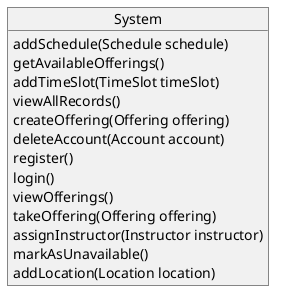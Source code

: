 @startuml SystemOperations

object System {
    addSchedule(Schedule schedule)
    getAvailableOfferings()
    addTimeSlot(TimeSlot timeSlot)
    viewAllRecords()
    createOffering(Offering offering)
    deleteAccount(Account account)
    register()
    login()
    viewOfferings()
    takeOffering(Offering offering)
    assignInstructor(Instructor instructor)
    markAsUnavailable()
    addLocation(Location location)
    'makeBooking(Offering offering)
    'viewBookings()
    'cancelBooking(Booking booking)
    'handleBooking(Offering offering)
    'cancel()
}

@enduml
